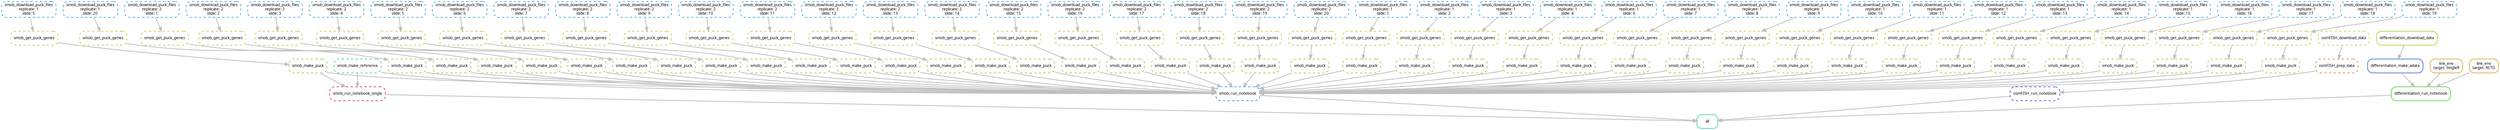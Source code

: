 digraph snakemake_dag {
    graph[bgcolor=white, margin=0];
    node[shape=box, style=rounded, fontname=sans,                 fontsize=10, penwidth=2];
    edge[penwidth=2, color=grey];
	0[label = "all", color = "0.45 0.6 0.85", style="rounded"];
	1[label = "smob_run_notebook", color = "0.58 0.6 0.85", style="rounded,dashed"];
	2[label = "smob_make_reference", color = "0.39 0.6 0.85", style="rounded,dashed"];
	3[label = "smob_make_puck", color = "0.24 0.6 0.85", style="rounded,dashed"];
	4[label = "smob_get_puck_genes", color = "0.15 0.6 0.85", style="rounded,dashed"];
	5[label = "smob_download_puck_files\nreplicate: 1\nslide: 1", color = "0.55 0.6 0.85", style="rounded,dashed"];
	6[label = "smob_make_puck", color = "0.24 0.6 0.85", style="rounded,dashed"];
	7[label = "smob_get_puck_genes", color = "0.15 0.6 0.85", style="rounded,dashed"];
	8[label = "smob_download_puck_files\nreplicate: 1\nslide: 2", color = "0.55 0.6 0.85", style="rounded,dashed"];
	9[label = "smob_make_puck", color = "0.24 0.6 0.85", style="rounded,dashed"];
	10[label = "smob_get_puck_genes", color = "0.15 0.6 0.85", style="rounded,dashed"];
	11[label = "smob_download_puck_files\nreplicate: 1\nslide: 3", color = "0.55 0.6 0.85", style="rounded,dashed"];
	12[label = "smob_make_puck", color = "0.24 0.6 0.85", style="rounded,dashed"];
	13[label = "smob_get_puck_genes", color = "0.15 0.6 0.85", style="rounded,dashed"];
	14[label = "smob_download_puck_files\nreplicate: 1\nslide: 4", color = "0.55 0.6 0.85", style="rounded,dashed"];
	15[label = "smob_make_puck", color = "0.24 0.6 0.85", style="rounded,dashed"];
	16[label = "smob_get_puck_genes", color = "0.15 0.6 0.85", style="rounded,dashed"];
	17[label = "smob_download_puck_files\nreplicate: 1\nslide: 5", color = "0.55 0.6 0.85", style="rounded,dashed"];
	18[label = "smob_make_puck", color = "0.24 0.6 0.85", style="rounded,dashed"];
	19[label = "smob_get_puck_genes", color = "0.15 0.6 0.85", style="rounded,dashed"];
	20[label = "smob_download_puck_files\nreplicate: 1\nslide: 6", color = "0.55 0.6 0.85", style="rounded,dashed"];
	21[label = "smob_make_puck", color = "0.24 0.6 0.85", style="rounded,dashed"];
	22[label = "smob_get_puck_genes", color = "0.15 0.6 0.85", style="rounded,dashed"];
	23[label = "smob_download_puck_files\nreplicate: 1\nslide: 7", color = "0.55 0.6 0.85", style="rounded,dashed"];
	24[label = "smob_make_puck", color = "0.24 0.6 0.85", style="rounded,dashed"];
	25[label = "smob_get_puck_genes", color = "0.15 0.6 0.85", style="rounded,dashed"];
	26[label = "smob_download_puck_files\nreplicate: 1\nslide: 8", color = "0.55 0.6 0.85", style="rounded,dashed"];
	27[label = "smob_make_puck", color = "0.24 0.6 0.85", style="rounded,dashed"];
	28[label = "smob_get_puck_genes", color = "0.15 0.6 0.85", style="rounded,dashed"];
	29[label = "smob_download_puck_files\nreplicate: 1\nslide: 9", color = "0.55 0.6 0.85", style="rounded,dashed"];
	30[label = "smob_make_puck", color = "0.24 0.6 0.85", style="rounded,dashed"];
	31[label = "smob_get_puck_genes", color = "0.15 0.6 0.85", style="rounded,dashed"];
	32[label = "smob_download_puck_files\nreplicate: 1\nslide: 10", color = "0.55 0.6 0.85", style="rounded,dashed"];
	33[label = "smob_make_puck", color = "0.24 0.6 0.85", style="rounded,dashed"];
	34[label = "smob_get_puck_genes", color = "0.15 0.6 0.85", style="rounded,dashed"];
	35[label = "smob_download_puck_files\nreplicate: 1\nslide: 11", color = "0.55 0.6 0.85", style="rounded,dashed"];
	36[label = "smob_make_puck", color = "0.24 0.6 0.85", style="rounded,dashed"];
	37[label = "smob_get_puck_genes", color = "0.15 0.6 0.85", style="rounded,dashed"];
	38[label = "smob_download_puck_files\nreplicate: 1\nslide: 12", color = "0.55 0.6 0.85", style="rounded,dashed"];
	39[label = "smob_make_puck", color = "0.24 0.6 0.85", style="rounded,dashed"];
	40[label = "smob_get_puck_genes", color = "0.15 0.6 0.85", style="rounded,dashed"];
	41[label = "smob_download_puck_files\nreplicate: 1\nslide: 13", color = "0.55 0.6 0.85", style="rounded,dashed"];
	42[label = "smob_make_puck", color = "0.24 0.6 0.85", style="rounded,dashed"];
	43[label = "smob_get_puck_genes", color = "0.15 0.6 0.85", style="rounded,dashed"];
	44[label = "smob_download_puck_files\nreplicate: 1\nslide: 14", color = "0.55 0.6 0.85", style="rounded,dashed"];
	45[label = "smob_make_puck", color = "0.24 0.6 0.85", style="rounded,dashed"];
	46[label = "smob_get_puck_genes", color = "0.15 0.6 0.85", style="rounded,dashed"];
	47[label = "smob_download_puck_files\nreplicate: 1\nslide: 15", color = "0.55 0.6 0.85", style="rounded,dashed"];
	48[label = "smob_make_puck", color = "0.24 0.6 0.85", style="rounded,dashed"];
	49[label = "smob_get_puck_genes", color = "0.15 0.6 0.85", style="rounded,dashed"];
	50[label = "smob_download_puck_files\nreplicate: 1\nslide: 16", color = "0.55 0.6 0.85", style="rounded,dashed"];
	51[label = "smob_make_puck", color = "0.24 0.6 0.85", style="rounded,dashed"];
	52[label = "smob_get_puck_genes", color = "0.15 0.6 0.85", style="rounded,dashed"];
	53[label = "smob_download_puck_files\nreplicate: 1\nslide: 17", color = "0.55 0.6 0.85", style="rounded,dashed"];
	54[label = "smob_make_puck", color = "0.24 0.6 0.85", style="rounded,dashed"];
	55[label = "smob_get_puck_genes", color = "0.15 0.6 0.85", style="rounded,dashed"];
	56[label = "smob_download_puck_files\nreplicate: 1\nslide: 18", color = "0.55 0.6 0.85", style="rounded,dashed"];
	57[label = "smob_make_puck", color = "0.24 0.6 0.85", style="rounded,dashed"];
	58[label = "smob_get_puck_genes", color = "0.15 0.6 0.85", style="rounded,dashed"];
	59[label = "smob_download_puck_files\nreplicate: 1\nslide: 19", color = "0.55 0.6 0.85", style="rounded,dashed"];
	60[label = "smob_make_puck", color = "0.24 0.6 0.85", style="rounded,dashed"];
	61[label = "smob_get_puck_genes", color = "0.15 0.6 0.85", style="rounded,dashed"];
	62[label = "smob_download_puck_files\nreplicate: 1\nslide: 20", color = "0.55 0.6 0.85", style="rounded,dashed"];
	63[label = "smob_make_puck", color = "0.24 0.6 0.85", style="rounded,dashed"];
	64[label = "smob_get_puck_genes", color = "0.15 0.6 0.85", style="rounded,dashed"];
	65[label = "smob_download_puck_files\nreplicate: 2\nslide: 1", color = "0.55 0.6 0.85", style="rounded,dashed"];
	66[label = "smob_make_puck", color = "0.24 0.6 0.85", style="rounded,dashed"];
	67[label = "smob_get_puck_genes", color = "0.15 0.6 0.85", style="rounded,dashed"];
	68[label = "smob_download_puck_files\nreplicate: 2\nslide: 2", color = "0.55 0.6 0.85", style="rounded,dashed"];
	69[label = "smob_make_puck", color = "0.24 0.6 0.85", style="rounded,dashed"];
	70[label = "smob_get_puck_genes", color = "0.15 0.6 0.85", style="rounded,dashed"];
	71[label = "smob_download_puck_files\nreplicate: 2\nslide: 3", color = "0.55 0.6 0.85", style="rounded,dashed"];
	72[label = "smob_make_puck", color = "0.24 0.6 0.85", style="rounded,dashed"];
	73[label = "smob_get_puck_genes", color = "0.15 0.6 0.85", style="rounded,dashed"];
	74[label = "smob_download_puck_files\nreplicate: 2\nslide: 4", color = "0.55 0.6 0.85", style="rounded,dashed"];
	75[label = "smob_make_puck", color = "0.24 0.6 0.85", style="rounded,dashed"];
	76[label = "smob_get_puck_genes", color = "0.15 0.6 0.85", style="rounded,dashed"];
	77[label = "smob_download_puck_files\nreplicate: 2\nslide: 5", color = "0.55 0.6 0.85", style="rounded,dashed"];
	78[label = "smob_make_puck", color = "0.24 0.6 0.85", style="rounded,dashed"];
	79[label = "smob_get_puck_genes", color = "0.15 0.6 0.85", style="rounded,dashed"];
	80[label = "smob_download_puck_files\nreplicate: 2\nslide: 6", color = "0.55 0.6 0.85", style="rounded,dashed"];
	81[label = "smob_make_puck", color = "0.24 0.6 0.85", style="rounded,dashed"];
	82[label = "smob_get_puck_genes", color = "0.15 0.6 0.85", style="rounded,dashed"];
	83[label = "smob_download_puck_files\nreplicate: 2\nslide: 7", color = "0.55 0.6 0.85", style="rounded,dashed"];
	84[label = "smob_make_puck", color = "0.24 0.6 0.85", style="rounded,dashed"];
	85[label = "smob_get_puck_genes", color = "0.15 0.6 0.85", style="rounded,dashed"];
	86[label = "smob_download_puck_files\nreplicate: 2\nslide: 8", color = "0.55 0.6 0.85", style="rounded,dashed"];
	87[label = "smob_make_puck", color = "0.24 0.6 0.85", style="rounded,dashed"];
	88[label = "smob_get_puck_genes", color = "0.15 0.6 0.85", style="rounded,dashed"];
	89[label = "smob_download_puck_files\nreplicate: 2\nslide: 9", color = "0.55 0.6 0.85", style="rounded,dashed"];
	90[label = "smob_make_puck", color = "0.24 0.6 0.85", style="rounded,dashed"];
	91[label = "smob_get_puck_genes", color = "0.15 0.6 0.85", style="rounded,dashed"];
	92[label = "smob_download_puck_files\nreplicate: 2\nslide: 10", color = "0.55 0.6 0.85", style="rounded,dashed"];
	93[label = "smob_make_puck", color = "0.24 0.6 0.85", style="rounded,dashed"];
	94[label = "smob_get_puck_genes", color = "0.15 0.6 0.85", style="rounded,dashed"];
	95[label = "smob_download_puck_files\nreplicate: 2\nslide: 11", color = "0.55 0.6 0.85", style="rounded,dashed"];
	96[label = "smob_make_puck", color = "0.24 0.6 0.85", style="rounded,dashed"];
	97[label = "smob_get_puck_genes", color = "0.15 0.6 0.85", style="rounded,dashed"];
	98[label = "smob_download_puck_files\nreplicate: 2\nslide: 12", color = "0.55 0.6 0.85", style="rounded,dashed"];
	99[label = "smob_make_puck", color = "0.24 0.6 0.85", style="rounded,dashed"];
	100[label = "smob_get_puck_genes", color = "0.15 0.6 0.85", style="rounded,dashed"];
	101[label = "smob_download_puck_files\nreplicate: 2\nslide: 13", color = "0.55 0.6 0.85", style="rounded,dashed"];
	102[label = "smob_make_puck", color = "0.24 0.6 0.85", style="rounded,dashed"];
	103[label = "smob_get_puck_genes", color = "0.15 0.6 0.85", style="rounded,dashed"];
	104[label = "smob_download_puck_files\nreplicate: 2\nslide: 14", color = "0.55 0.6 0.85", style="rounded,dashed"];
	105[label = "smob_make_puck", color = "0.24 0.6 0.85", style="rounded,dashed"];
	106[label = "smob_get_puck_genes", color = "0.15 0.6 0.85", style="rounded,dashed"];
	107[label = "smob_download_puck_files\nreplicate: 2\nslide: 15", color = "0.55 0.6 0.85", style="rounded,dashed"];
	108[label = "smob_make_puck", color = "0.24 0.6 0.85", style="rounded,dashed"];
	109[label = "smob_get_puck_genes", color = "0.15 0.6 0.85", style="rounded,dashed"];
	110[label = "smob_download_puck_files\nreplicate: 2\nslide: 16", color = "0.55 0.6 0.85", style="rounded,dashed"];
	111[label = "smob_make_puck", color = "0.24 0.6 0.85", style="rounded,dashed"];
	112[label = "smob_get_puck_genes", color = "0.15 0.6 0.85", style="rounded,dashed"];
	113[label = "smob_download_puck_files\nreplicate: 2\nslide: 17", color = "0.55 0.6 0.85", style="rounded,dashed"];
	114[label = "smob_make_puck", color = "0.24 0.6 0.85", style="rounded,dashed"];
	115[label = "smob_get_puck_genes", color = "0.15 0.6 0.85", style="rounded,dashed"];
	116[label = "smob_download_puck_files\nreplicate: 2\nslide: 18", color = "0.55 0.6 0.85", style="rounded,dashed"];
	117[label = "smob_make_puck", color = "0.24 0.6 0.85", style="rounded,dashed"];
	118[label = "smob_get_puck_genes", color = "0.15 0.6 0.85", style="rounded,dashed"];
	119[label = "smob_download_puck_files\nreplicate: 2\nslide: 19", color = "0.55 0.6 0.85", style="rounded,dashed"];
	120[label = "smob_make_puck", color = "0.24 0.6 0.85", style="rounded,dashed"];
	121[label = "smob_get_puck_genes", color = "0.15 0.6 0.85", style="rounded,dashed"];
	122[label = "smob_download_puck_files\nreplicate: 2\nslide: 20", color = "0.55 0.6 0.85", style="rounded,dashed"];
	123[label = "smob_run_notebook_single", color = "0.00 0.6 0.85", style="rounded,dashed"];
	124[label = "osmFISH_run_notebook", color = "0.64 0.6 0.85", style="rounded,dashed"];
	125[label = "osmFISH_prep_data", color = "0.09 0.6 0.85", style="rounded,dashed"];
	126[label = "osmFISH_download_data", color = "0.18 0.6 0.85", style="rounded,dashed"];
	127[label = "differentiation_run_notebook", color = "0.30 0.6 0.85", style="rounded"];
	128[label = "differentiation_make_adata", color = "0.61 0.6 0.85", style="rounded"];
	129[label = "differentiation_download_data", color = "0.21 0.6 0.85", style="rounded"];
	130[label = "link_env\ntarget: SingleR", color = "0.12 0.6 0.85", style="rounded"];
	131[label = "link_env\ntarget: RCTD", color = "0.12 0.6 0.85", style="rounded"];
	1 -> 0
	123 -> 0
	124 -> 0
	127 -> 0
	2 -> 1
	3 -> 1
	6 -> 1
	9 -> 1
	12 -> 1
	15 -> 1
	18 -> 1
	21 -> 1
	24 -> 1
	27 -> 1
	30 -> 1
	33 -> 1
	36 -> 1
	39 -> 1
	42 -> 1
	45 -> 1
	48 -> 1
	51 -> 1
	54 -> 1
	57 -> 1
	60 -> 1
	63 -> 1
	66 -> 1
	69 -> 1
	72 -> 1
	75 -> 1
	78 -> 1
	81 -> 1
	84 -> 1
	87 -> 1
	90 -> 1
	93 -> 1
	96 -> 1
	99 -> 1
	102 -> 1
	105 -> 1
	108 -> 1
	111 -> 1
	114 -> 1
	117 -> 1
	120 -> 1
	4 -> 3
	5 -> 4
	7 -> 6
	8 -> 7
	10 -> 9
	11 -> 10
	13 -> 12
	14 -> 13
	16 -> 15
	17 -> 16
	19 -> 18
	20 -> 19
	22 -> 21
	23 -> 22
	25 -> 24
	26 -> 25
	28 -> 27
	29 -> 28
	31 -> 30
	32 -> 31
	34 -> 33
	35 -> 34
	37 -> 36
	38 -> 37
	40 -> 39
	41 -> 40
	43 -> 42
	44 -> 43
	46 -> 45
	47 -> 46
	49 -> 48
	50 -> 49
	52 -> 51
	53 -> 52
	55 -> 54
	56 -> 55
	58 -> 57
	59 -> 58
	61 -> 60
	62 -> 61
	64 -> 63
	65 -> 64
	67 -> 66
	68 -> 67
	70 -> 69
	71 -> 70
	73 -> 72
	74 -> 73
	76 -> 75
	77 -> 76
	79 -> 78
	80 -> 79
	82 -> 81
	83 -> 82
	85 -> 84
	86 -> 85
	88 -> 87
	89 -> 88
	91 -> 90
	92 -> 91
	94 -> 93
	95 -> 94
	97 -> 96
	98 -> 97
	100 -> 99
	101 -> 100
	103 -> 102
	104 -> 103
	106 -> 105
	107 -> 106
	109 -> 108
	110 -> 109
	112 -> 111
	113 -> 112
	115 -> 114
	116 -> 115
	118 -> 117
	119 -> 118
	121 -> 120
	122 -> 121
	2 -> 123
	15 -> 123
	125 -> 124
	126 -> 125
	128 -> 127
	130 -> 127
	131 -> 127
	129 -> 128
}            
